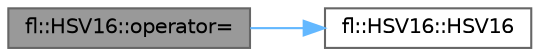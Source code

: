 digraph "fl::HSV16::operator="
{
 // INTERACTIVE_SVG=YES
 // LATEX_PDF_SIZE
  bgcolor="transparent";
  edge [fontname=Helvetica,fontsize=10,labelfontname=Helvetica,labelfontsize=10];
  node [fontname=Helvetica,fontsize=10,shape=box,height=0.2,width=0.4];
  rankdir="LR";
  Node1 [id="Node000001",label="fl::HSV16::operator=",height=0.2,width=0.4,color="gray40", fillcolor="grey60", style="filled", fontcolor="black",tooltip=" "];
  Node1 -> Node2 [id="edge1_Node000001_Node000002",color="steelblue1",style="solid",tooltip=" "];
  Node2 [id="Node000002",label="fl::HSV16::HSV16",height=0.2,width=0.4,color="grey40", fillcolor="white", style="filled",URL="$d4/d5d/structfl_1_1_h_s_v16_a22927102f80a3171aea08e861df47740.html#a22927102f80a3171aea08e861df47740",tooltip=" "];
}
